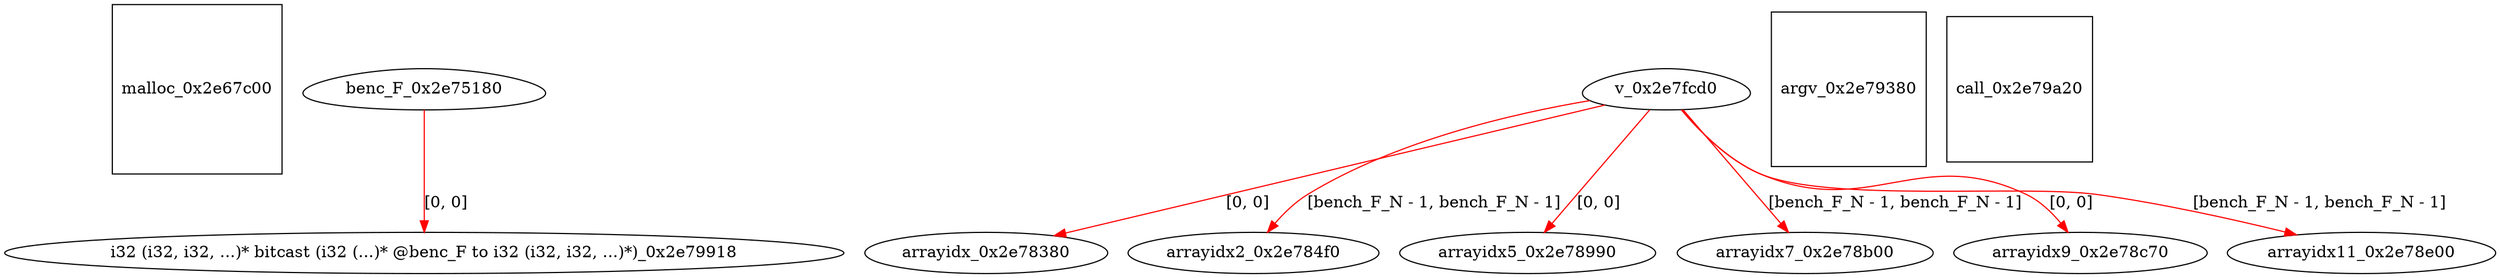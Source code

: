 digraph grafico {
"malloc_0x2e67c00" [shape=square];
"benc_F_0x2e75180" [shape=egg];
"arrayidx_0x2e78380" [shape=ellipse];
"v_0x2e7fcd0" -> "arrayidx_0x2e78380" [label="[0, 0]",color=red];
"arrayidx2_0x2e784f0" [shape=ellipse];
"v_0x2e7fcd0" -> "arrayidx2_0x2e784f0" [label="[bench_F_N - 1, bench_F_N - 1]",color=red];
"arrayidx5_0x2e78990" [shape=ellipse];
"v_0x2e7fcd0" -> "arrayidx5_0x2e78990" [label="[0, 0]",color=red];
"arrayidx7_0x2e78b00" [shape=ellipse];
"v_0x2e7fcd0" -> "arrayidx7_0x2e78b00" [label="[bench_F_N - 1, bench_F_N - 1]",color=red];
"arrayidx9_0x2e78c70" [shape=ellipse];
"v_0x2e7fcd0" -> "arrayidx9_0x2e78c70" [label="[0, 0]",color=red];
"arrayidx11_0x2e78e00" [shape=ellipse];
"v_0x2e7fcd0" -> "arrayidx11_0x2e78e00" [label="[bench_F_N - 1, bench_F_N - 1]",color=red];
"argv_0x2e79380" [shape=square];
"i32 (i32, i32, ...)* bitcast (i32 (...)* @benc_F to i32 (i32, i32, ...)*)_0x2e79918" [shape=ellipse];
"benc_F_0x2e75180" -> "i32 (i32, i32, ...)* bitcast (i32 (...)* @benc_F to i32 (i32, i32, ...)*)_0x2e79918" [label="[0, 0]",color=red];
"call_0x2e79a20" [shape=square];
"v_0x2e7fcd0" [shape=egg];
}